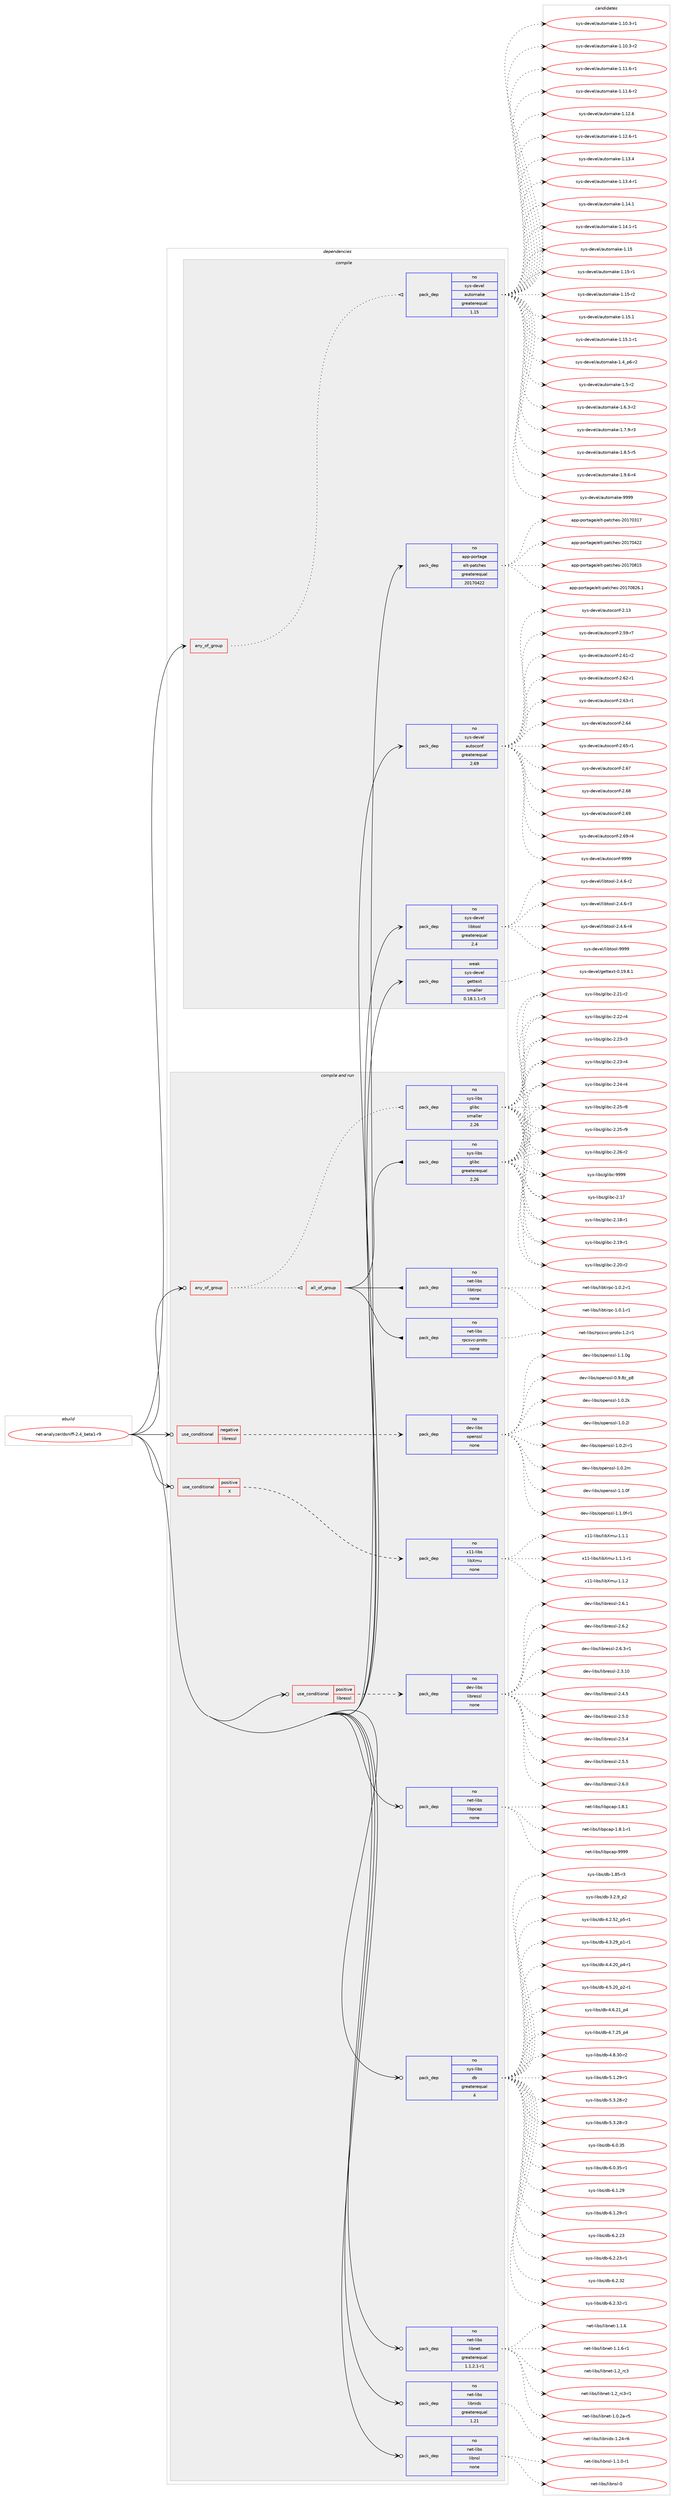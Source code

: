 digraph prolog {

# *************
# Graph options
# *************

newrank=true;
concentrate=true;
compound=true;
graph [rankdir=LR,fontname=Helvetica,fontsize=10,ranksep=1.5];#, ranksep=2.5, nodesep=0.2];
edge  [arrowhead=vee];
node  [fontname=Helvetica,fontsize=10];

# **********
# The ebuild
# **********

subgraph cluster_leftcol {
color=gray;
rank=same;
label=<<i>ebuild</i>>;
id [label="net-analyzer/dsniff-2.4_beta1-r9", color=red, width=4, href="../net-analyzer/dsniff-2.4_beta1-r9.svg"];
}

# ****************
# The dependencies
# ****************

subgraph cluster_midcol {
color=gray;
label=<<i>dependencies</i>>;
subgraph cluster_compile {
fillcolor="#eeeeee";
style=filled;
label=<<i>compile</i>>;
subgraph any6290 {
dependency399052 [label=<<TABLE BORDER="0" CELLBORDER="1" CELLSPACING="0" CELLPADDING="4"><TR><TD CELLPADDING="10">any_of_group</TD></TR></TABLE>>, shape=none, color=red];subgraph pack294105 {
dependency399053 [label=<<TABLE BORDER="0" CELLBORDER="1" CELLSPACING="0" CELLPADDING="4" WIDTH="220"><TR><TD ROWSPAN="6" CELLPADDING="30">pack_dep</TD></TR><TR><TD WIDTH="110">no</TD></TR><TR><TD>sys-devel</TD></TR><TR><TD>automake</TD></TR><TR><TD>greaterequal</TD></TR><TR><TD>1.15</TD></TR></TABLE>>, shape=none, color=blue];
}
dependency399052:e -> dependency399053:w [weight=20,style="dotted",arrowhead="oinv"];
}
id:e -> dependency399052:w [weight=20,style="solid",arrowhead="vee"];
subgraph pack294106 {
dependency399054 [label=<<TABLE BORDER="0" CELLBORDER="1" CELLSPACING="0" CELLPADDING="4" WIDTH="220"><TR><TD ROWSPAN="6" CELLPADDING="30">pack_dep</TD></TR><TR><TD WIDTH="110">no</TD></TR><TR><TD>app-portage</TD></TR><TR><TD>elt-patches</TD></TR><TR><TD>greaterequal</TD></TR><TR><TD>20170422</TD></TR></TABLE>>, shape=none, color=blue];
}
id:e -> dependency399054:w [weight=20,style="solid",arrowhead="vee"];
subgraph pack294107 {
dependency399055 [label=<<TABLE BORDER="0" CELLBORDER="1" CELLSPACING="0" CELLPADDING="4" WIDTH="220"><TR><TD ROWSPAN="6" CELLPADDING="30">pack_dep</TD></TR><TR><TD WIDTH="110">no</TD></TR><TR><TD>sys-devel</TD></TR><TR><TD>autoconf</TD></TR><TR><TD>greaterequal</TD></TR><TR><TD>2.69</TD></TR></TABLE>>, shape=none, color=blue];
}
id:e -> dependency399055:w [weight=20,style="solid",arrowhead="vee"];
subgraph pack294108 {
dependency399056 [label=<<TABLE BORDER="0" CELLBORDER="1" CELLSPACING="0" CELLPADDING="4" WIDTH="220"><TR><TD ROWSPAN="6" CELLPADDING="30">pack_dep</TD></TR><TR><TD WIDTH="110">no</TD></TR><TR><TD>sys-devel</TD></TR><TR><TD>libtool</TD></TR><TR><TD>greaterequal</TD></TR><TR><TD>2.4</TD></TR></TABLE>>, shape=none, color=blue];
}
id:e -> dependency399056:w [weight=20,style="solid",arrowhead="vee"];
subgraph pack294109 {
dependency399057 [label=<<TABLE BORDER="0" CELLBORDER="1" CELLSPACING="0" CELLPADDING="4" WIDTH="220"><TR><TD ROWSPAN="6" CELLPADDING="30">pack_dep</TD></TR><TR><TD WIDTH="110">weak</TD></TR><TR><TD>sys-devel</TD></TR><TR><TD>gettext</TD></TR><TR><TD>smaller</TD></TR><TR><TD>0.18.1.1-r3</TD></TR></TABLE>>, shape=none, color=blue];
}
id:e -> dependency399057:w [weight=20,style="solid",arrowhead="vee"];
}
subgraph cluster_compileandrun {
fillcolor="#eeeeee";
style=filled;
label=<<i>compile and run</i>>;
subgraph any6291 {
dependency399058 [label=<<TABLE BORDER="0" CELLBORDER="1" CELLSPACING="0" CELLPADDING="4"><TR><TD CELLPADDING="10">any_of_group</TD></TR></TABLE>>, shape=none, color=red];subgraph pack294110 {
dependency399059 [label=<<TABLE BORDER="0" CELLBORDER="1" CELLSPACING="0" CELLPADDING="4" WIDTH="220"><TR><TD ROWSPAN="6" CELLPADDING="30">pack_dep</TD></TR><TR><TD WIDTH="110">no</TD></TR><TR><TD>sys-libs</TD></TR><TR><TD>glibc</TD></TR><TR><TD>smaller</TD></TR><TR><TD>2.26</TD></TR></TABLE>>, shape=none, color=blue];
}
dependency399058:e -> dependency399059:w [weight=20,style="dotted",arrowhead="oinv"];
subgraph all187 {
dependency399060 [label=<<TABLE BORDER="0" CELLBORDER="1" CELLSPACING="0" CELLPADDING="4"><TR><TD CELLPADDING="10">all_of_group</TD></TR></TABLE>>, shape=none, color=red];subgraph pack294111 {
dependency399061 [label=<<TABLE BORDER="0" CELLBORDER="1" CELLSPACING="0" CELLPADDING="4" WIDTH="220"><TR><TD ROWSPAN="6" CELLPADDING="30">pack_dep</TD></TR><TR><TD WIDTH="110">no</TD></TR><TR><TD>sys-libs</TD></TR><TR><TD>glibc</TD></TR><TR><TD>greaterequal</TD></TR><TR><TD>2.26</TD></TR></TABLE>>, shape=none, color=blue];
}
dependency399060:e -> dependency399061:w [weight=20,style="solid",arrowhead="inv"];
subgraph pack294112 {
dependency399062 [label=<<TABLE BORDER="0" CELLBORDER="1" CELLSPACING="0" CELLPADDING="4" WIDTH="220"><TR><TD ROWSPAN="6" CELLPADDING="30">pack_dep</TD></TR><TR><TD WIDTH="110">no</TD></TR><TR><TD>net-libs</TD></TR><TR><TD>rpcsvc-proto</TD></TR><TR><TD>none</TD></TR><TR><TD></TD></TR></TABLE>>, shape=none, color=blue];
}
dependency399060:e -> dependency399062:w [weight=20,style="solid",arrowhead="inv"];
subgraph pack294113 {
dependency399063 [label=<<TABLE BORDER="0" CELLBORDER="1" CELLSPACING="0" CELLPADDING="4" WIDTH="220"><TR><TD ROWSPAN="6" CELLPADDING="30">pack_dep</TD></TR><TR><TD WIDTH="110">no</TD></TR><TR><TD>net-libs</TD></TR><TR><TD>libtirpc</TD></TR><TR><TD>none</TD></TR><TR><TD></TD></TR></TABLE>>, shape=none, color=blue];
}
dependency399060:e -> dependency399063:w [weight=20,style="solid",arrowhead="inv"];
}
dependency399058:e -> dependency399060:w [weight=20,style="dotted",arrowhead="oinv"];
}
id:e -> dependency399058:w [weight=20,style="solid",arrowhead="odotvee"];
subgraph cond98473 {
dependency399064 [label=<<TABLE BORDER="0" CELLBORDER="1" CELLSPACING="0" CELLPADDING="4"><TR><TD ROWSPAN="3" CELLPADDING="10">use_conditional</TD></TR><TR><TD>negative</TD></TR><TR><TD>libressl</TD></TR></TABLE>>, shape=none, color=red];
subgraph pack294114 {
dependency399065 [label=<<TABLE BORDER="0" CELLBORDER="1" CELLSPACING="0" CELLPADDING="4" WIDTH="220"><TR><TD ROWSPAN="6" CELLPADDING="30">pack_dep</TD></TR><TR><TD WIDTH="110">no</TD></TR><TR><TD>dev-libs</TD></TR><TR><TD>openssl</TD></TR><TR><TD>none</TD></TR><TR><TD></TD></TR></TABLE>>, shape=none, color=blue];
}
dependency399064:e -> dependency399065:w [weight=20,style="dashed",arrowhead="vee"];
}
id:e -> dependency399064:w [weight=20,style="solid",arrowhead="odotvee"];
subgraph cond98474 {
dependency399066 [label=<<TABLE BORDER="0" CELLBORDER="1" CELLSPACING="0" CELLPADDING="4"><TR><TD ROWSPAN="3" CELLPADDING="10">use_conditional</TD></TR><TR><TD>positive</TD></TR><TR><TD>X</TD></TR></TABLE>>, shape=none, color=red];
subgraph pack294115 {
dependency399067 [label=<<TABLE BORDER="0" CELLBORDER="1" CELLSPACING="0" CELLPADDING="4" WIDTH="220"><TR><TD ROWSPAN="6" CELLPADDING="30">pack_dep</TD></TR><TR><TD WIDTH="110">no</TD></TR><TR><TD>x11-libs</TD></TR><TR><TD>libXmu</TD></TR><TR><TD>none</TD></TR><TR><TD></TD></TR></TABLE>>, shape=none, color=blue];
}
dependency399066:e -> dependency399067:w [weight=20,style="dashed",arrowhead="vee"];
}
id:e -> dependency399066:w [weight=20,style="solid",arrowhead="odotvee"];
subgraph cond98475 {
dependency399068 [label=<<TABLE BORDER="0" CELLBORDER="1" CELLSPACING="0" CELLPADDING="4"><TR><TD ROWSPAN="3" CELLPADDING="10">use_conditional</TD></TR><TR><TD>positive</TD></TR><TR><TD>libressl</TD></TR></TABLE>>, shape=none, color=red];
subgraph pack294116 {
dependency399069 [label=<<TABLE BORDER="0" CELLBORDER="1" CELLSPACING="0" CELLPADDING="4" WIDTH="220"><TR><TD ROWSPAN="6" CELLPADDING="30">pack_dep</TD></TR><TR><TD WIDTH="110">no</TD></TR><TR><TD>dev-libs</TD></TR><TR><TD>libressl</TD></TR><TR><TD>none</TD></TR><TR><TD></TD></TR></TABLE>>, shape=none, color=blue];
}
dependency399068:e -> dependency399069:w [weight=20,style="dashed",arrowhead="vee"];
}
id:e -> dependency399068:w [weight=20,style="solid",arrowhead="odotvee"];
subgraph pack294117 {
dependency399070 [label=<<TABLE BORDER="0" CELLBORDER="1" CELLSPACING="0" CELLPADDING="4" WIDTH="220"><TR><TD ROWSPAN="6" CELLPADDING="30">pack_dep</TD></TR><TR><TD WIDTH="110">no</TD></TR><TR><TD>net-libs</TD></TR><TR><TD>libnet</TD></TR><TR><TD>greaterequal</TD></TR><TR><TD>1.1.2.1-r1</TD></TR></TABLE>>, shape=none, color=blue];
}
id:e -> dependency399070:w [weight=20,style="solid",arrowhead="odotvee"];
subgraph pack294118 {
dependency399071 [label=<<TABLE BORDER="0" CELLBORDER="1" CELLSPACING="0" CELLPADDING="4" WIDTH="220"><TR><TD ROWSPAN="6" CELLPADDING="30">pack_dep</TD></TR><TR><TD WIDTH="110">no</TD></TR><TR><TD>net-libs</TD></TR><TR><TD>libnids</TD></TR><TR><TD>greaterequal</TD></TR><TR><TD>1.21</TD></TR></TABLE>>, shape=none, color=blue];
}
id:e -> dependency399071:w [weight=20,style="solid",arrowhead="odotvee"];
subgraph pack294119 {
dependency399072 [label=<<TABLE BORDER="0" CELLBORDER="1" CELLSPACING="0" CELLPADDING="4" WIDTH="220"><TR><TD ROWSPAN="6" CELLPADDING="30">pack_dep</TD></TR><TR><TD WIDTH="110">no</TD></TR><TR><TD>net-libs</TD></TR><TR><TD>libnsl</TD></TR><TR><TD>none</TD></TR><TR><TD></TD></TR></TABLE>>, shape=none, color=blue];
}
id:e -> dependency399072:w [weight=20,style="solid",arrowhead="odotvee"];
subgraph pack294120 {
dependency399073 [label=<<TABLE BORDER="0" CELLBORDER="1" CELLSPACING="0" CELLPADDING="4" WIDTH="220"><TR><TD ROWSPAN="6" CELLPADDING="30">pack_dep</TD></TR><TR><TD WIDTH="110">no</TD></TR><TR><TD>net-libs</TD></TR><TR><TD>libpcap</TD></TR><TR><TD>none</TD></TR><TR><TD></TD></TR></TABLE>>, shape=none, color=blue];
}
id:e -> dependency399073:w [weight=20,style="solid",arrowhead="odotvee"];
subgraph pack294121 {
dependency399074 [label=<<TABLE BORDER="0" CELLBORDER="1" CELLSPACING="0" CELLPADDING="4" WIDTH="220"><TR><TD ROWSPAN="6" CELLPADDING="30">pack_dep</TD></TR><TR><TD WIDTH="110">no</TD></TR><TR><TD>sys-libs</TD></TR><TR><TD>db</TD></TR><TR><TD>greaterequal</TD></TR><TR><TD>4</TD></TR></TABLE>>, shape=none, color=blue];
}
id:e -> dependency399074:w [weight=20,style="solid",arrowhead="odotvee"];
}
subgraph cluster_run {
fillcolor="#eeeeee";
style=filled;
label=<<i>run</i>>;
}
}

# **************
# The candidates
# **************

subgraph cluster_choices {
rank=same;
color=gray;
label=<<i>candidates</i>>;

subgraph choice294105 {
color=black;
nodesep=1;
choice11512111545100101118101108479711711611110997107101454946494846514511449 [label="sys-devel/automake-1.10.3-r1", color=red, width=4,href="../sys-devel/automake-1.10.3-r1.svg"];
choice11512111545100101118101108479711711611110997107101454946494846514511450 [label="sys-devel/automake-1.10.3-r2", color=red, width=4,href="../sys-devel/automake-1.10.3-r2.svg"];
choice11512111545100101118101108479711711611110997107101454946494946544511449 [label="sys-devel/automake-1.11.6-r1", color=red, width=4,href="../sys-devel/automake-1.11.6-r1.svg"];
choice11512111545100101118101108479711711611110997107101454946494946544511450 [label="sys-devel/automake-1.11.6-r2", color=red, width=4,href="../sys-devel/automake-1.11.6-r2.svg"];
choice1151211154510010111810110847971171161111099710710145494649504654 [label="sys-devel/automake-1.12.6", color=red, width=4,href="../sys-devel/automake-1.12.6.svg"];
choice11512111545100101118101108479711711611110997107101454946495046544511449 [label="sys-devel/automake-1.12.6-r1", color=red, width=4,href="../sys-devel/automake-1.12.6-r1.svg"];
choice1151211154510010111810110847971171161111099710710145494649514652 [label="sys-devel/automake-1.13.4", color=red, width=4,href="../sys-devel/automake-1.13.4.svg"];
choice11512111545100101118101108479711711611110997107101454946495146524511449 [label="sys-devel/automake-1.13.4-r1", color=red, width=4,href="../sys-devel/automake-1.13.4-r1.svg"];
choice1151211154510010111810110847971171161111099710710145494649524649 [label="sys-devel/automake-1.14.1", color=red, width=4,href="../sys-devel/automake-1.14.1.svg"];
choice11512111545100101118101108479711711611110997107101454946495246494511449 [label="sys-devel/automake-1.14.1-r1", color=red, width=4,href="../sys-devel/automake-1.14.1-r1.svg"];
choice115121115451001011181011084797117116111109971071014549464953 [label="sys-devel/automake-1.15", color=red, width=4,href="../sys-devel/automake-1.15.svg"];
choice1151211154510010111810110847971171161111099710710145494649534511449 [label="sys-devel/automake-1.15-r1", color=red, width=4,href="../sys-devel/automake-1.15-r1.svg"];
choice1151211154510010111810110847971171161111099710710145494649534511450 [label="sys-devel/automake-1.15-r2", color=red, width=4,href="../sys-devel/automake-1.15-r2.svg"];
choice1151211154510010111810110847971171161111099710710145494649534649 [label="sys-devel/automake-1.15.1", color=red, width=4,href="../sys-devel/automake-1.15.1.svg"];
choice11512111545100101118101108479711711611110997107101454946495346494511449 [label="sys-devel/automake-1.15.1-r1", color=red, width=4,href="../sys-devel/automake-1.15.1-r1.svg"];
choice115121115451001011181011084797117116111109971071014549465295112544511450 [label="sys-devel/automake-1.4_p6-r2", color=red, width=4,href="../sys-devel/automake-1.4_p6-r2.svg"];
choice11512111545100101118101108479711711611110997107101454946534511450 [label="sys-devel/automake-1.5-r2", color=red, width=4,href="../sys-devel/automake-1.5-r2.svg"];
choice115121115451001011181011084797117116111109971071014549465446514511450 [label="sys-devel/automake-1.6.3-r2", color=red, width=4,href="../sys-devel/automake-1.6.3-r2.svg"];
choice115121115451001011181011084797117116111109971071014549465546574511451 [label="sys-devel/automake-1.7.9-r3", color=red, width=4,href="../sys-devel/automake-1.7.9-r3.svg"];
choice115121115451001011181011084797117116111109971071014549465646534511453 [label="sys-devel/automake-1.8.5-r5", color=red, width=4,href="../sys-devel/automake-1.8.5-r5.svg"];
choice115121115451001011181011084797117116111109971071014549465746544511452 [label="sys-devel/automake-1.9.6-r4", color=red, width=4,href="../sys-devel/automake-1.9.6-r4.svg"];
choice115121115451001011181011084797117116111109971071014557575757 [label="sys-devel/automake-9999", color=red, width=4,href="../sys-devel/automake-9999.svg"];
dependency399053:e -> choice11512111545100101118101108479711711611110997107101454946494846514511449:w [style=dotted,weight="100"];
dependency399053:e -> choice11512111545100101118101108479711711611110997107101454946494846514511450:w [style=dotted,weight="100"];
dependency399053:e -> choice11512111545100101118101108479711711611110997107101454946494946544511449:w [style=dotted,weight="100"];
dependency399053:e -> choice11512111545100101118101108479711711611110997107101454946494946544511450:w [style=dotted,weight="100"];
dependency399053:e -> choice1151211154510010111810110847971171161111099710710145494649504654:w [style=dotted,weight="100"];
dependency399053:e -> choice11512111545100101118101108479711711611110997107101454946495046544511449:w [style=dotted,weight="100"];
dependency399053:e -> choice1151211154510010111810110847971171161111099710710145494649514652:w [style=dotted,weight="100"];
dependency399053:e -> choice11512111545100101118101108479711711611110997107101454946495146524511449:w [style=dotted,weight="100"];
dependency399053:e -> choice1151211154510010111810110847971171161111099710710145494649524649:w [style=dotted,weight="100"];
dependency399053:e -> choice11512111545100101118101108479711711611110997107101454946495246494511449:w [style=dotted,weight="100"];
dependency399053:e -> choice115121115451001011181011084797117116111109971071014549464953:w [style=dotted,weight="100"];
dependency399053:e -> choice1151211154510010111810110847971171161111099710710145494649534511449:w [style=dotted,weight="100"];
dependency399053:e -> choice1151211154510010111810110847971171161111099710710145494649534511450:w [style=dotted,weight="100"];
dependency399053:e -> choice1151211154510010111810110847971171161111099710710145494649534649:w [style=dotted,weight="100"];
dependency399053:e -> choice11512111545100101118101108479711711611110997107101454946495346494511449:w [style=dotted,weight="100"];
dependency399053:e -> choice115121115451001011181011084797117116111109971071014549465295112544511450:w [style=dotted,weight="100"];
dependency399053:e -> choice11512111545100101118101108479711711611110997107101454946534511450:w [style=dotted,weight="100"];
dependency399053:e -> choice115121115451001011181011084797117116111109971071014549465446514511450:w [style=dotted,weight="100"];
dependency399053:e -> choice115121115451001011181011084797117116111109971071014549465546574511451:w [style=dotted,weight="100"];
dependency399053:e -> choice115121115451001011181011084797117116111109971071014549465646534511453:w [style=dotted,weight="100"];
dependency399053:e -> choice115121115451001011181011084797117116111109971071014549465746544511452:w [style=dotted,weight="100"];
dependency399053:e -> choice115121115451001011181011084797117116111109971071014557575757:w [style=dotted,weight="100"];
}
subgraph choice294106 {
color=black;
nodesep=1;
choice97112112451121111141169710310147101108116451129711699104101115455048495548514955 [label="app-portage/elt-patches-20170317", color=red, width=4,href="../app-portage/elt-patches-20170317.svg"];
choice97112112451121111141169710310147101108116451129711699104101115455048495548525050 [label="app-portage/elt-patches-20170422", color=red, width=4,href="../app-portage/elt-patches-20170422.svg"];
choice97112112451121111141169710310147101108116451129711699104101115455048495548564953 [label="app-portage/elt-patches-20170815", color=red, width=4,href="../app-portage/elt-patches-20170815.svg"];
choice971121124511211111411697103101471011081164511297116991041011154550484955485650544649 [label="app-portage/elt-patches-20170826.1", color=red, width=4,href="../app-portage/elt-patches-20170826.1.svg"];
dependency399054:e -> choice97112112451121111141169710310147101108116451129711699104101115455048495548514955:w [style=dotted,weight="100"];
dependency399054:e -> choice97112112451121111141169710310147101108116451129711699104101115455048495548525050:w [style=dotted,weight="100"];
dependency399054:e -> choice97112112451121111141169710310147101108116451129711699104101115455048495548564953:w [style=dotted,weight="100"];
dependency399054:e -> choice971121124511211111411697103101471011081164511297116991041011154550484955485650544649:w [style=dotted,weight="100"];
}
subgraph choice294107 {
color=black;
nodesep=1;
choice115121115451001011181011084797117116111991111101024550464951 [label="sys-devel/autoconf-2.13", color=red, width=4,href="../sys-devel/autoconf-2.13.svg"];
choice1151211154510010111810110847971171161119911111010245504653574511455 [label="sys-devel/autoconf-2.59-r7", color=red, width=4,href="../sys-devel/autoconf-2.59-r7.svg"];
choice1151211154510010111810110847971171161119911111010245504654494511450 [label="sys-devel/autoconf-2.61-r2", color=red, width=4,href="../sys-devel/autoconf-2.61-r2.svg"];
choice1151211154510010111810110847971171161119911111010245504654504511449 [label="sys-devel/autoconf-2.62-r1", color=red, width=4,href="../sys-devel/autoconf-2.62-r1.svg"];
choice1151211154510010111810110847971171161119911111010245504654514511449 [label="sys-devel/autoconf-2.63-r1", color=red, width=4,href="../sys-devel/autoconf-2.63-r1.svg"];
choice115121115451001011181011084797117116111991111101024550465452 [label="sys-devel/autoconf-2.64", color=red, width=4,href="../sys-devel/autoconf-2.64.svg"];
choice1151211154510010111810110847971171161119911111010245504654534511449 [label="sys-devel/autoconf-2.65-r1", color=red, width=4,href="../sys-devel/autoconf-2.65-r1.svg"];
choice115121115451001011181011084797117116111991111101024550465455 [label="sys-devel/autoconf-2.67", color=red, width=4,href="../sys-devel/autoconf-2.67.svg"];
choice115121115451001011181011084797117116111991111101024550465456 [label="sys-devel/autoconf-2.68", color=red, width=4,href="../sys-devel/autoconf-2.68.svg"];
choice115121115451001011181011084797117116111991111101024550465457 [label="sys-devel/autoconf-2.69", color=red, width=4,href="../sys-devel/autoconf-2.69.svg"];
choice1151211154510010111810110847971171161119911111010245504654574511452 [label="sys-devel/autoconf-2.69-r4", color=red, width=4,href="../sys-devel/autoconf-2.69-r4.svg"];
choice115121115451001011181011084797117116111991111101024557575757 [label="sys-devel/autoconf-9999", color=red, width=4,href="../sys-devel/autoconf-9999.svg"];
dependency399055:e -> choice115121115451001011181011084797117116111991111101024550464951:w [style=dotted,weight="100"];
dependency399055:e -> choice1151211154510010111810110847971171161119911111010245504653574511455:w [style=dotted,weight="100"];
dependency399055:e -> choice1151211154510010111810110847971171161119911111010245504654494511450:w [style=dotted,weight="100"];
dependency399055:e -> choice1151211154510010111810110847971171161119911111010245504654504511449:w [style=dotted,weight="100"];
dependency399055:e -> choice1151211154510010111810110847971171161119911111010245504654514511449:w [style=dotted,weight="100"];
dependency399055:e -> choice115121115451001011181011084797117116111991111101024550465452:w [style=dotted,weight="100"];
dependency399055:e -> choice1151211154510010111810110847971171161119911111010245504654534511449:w [style=dotted,weight="100"];
dependency399055:e -> choice115121115451001011181011084797117116111991111101024550465455:w [style=dotted,weight="100"];
dependency399055:e -> choice115121115451001011181011084797117116111991111101024550465456:w [style=dotted,weight="100"];
dependency399055:e -> choice115121115451001011181011084797117116111991111101024550465457:w [style=dotted,weight="100"];
dependency399055:e -> choice1151211154510010111810110847971171161119911111010245504654574511452:w [style=dotted,weight="100"];
dependency399055:e -> choice115121115451001011181011084797117116111991111101024557575757:w [style=dotted,weight="100"];
}
subgraph choice294108 {
color=black;
nodesep=1;
choice1151211154510010111810110847108105981161111111084550465246544511450 [label="sys-devel/libtool-2.4.6-r2", color=red, width=4,href="../sys-devel/libtool-2.4.6-r2.svg"];
choice1151211154510010111810110847108105981161111111084550465246544511451 [label="sys-devel/libtool-2.4.6-r3", color=red, width=4,href="../sys-devel/libtool-2.4.6-r3.svg"];
choice1151211154510010111810110847108105981161111111084550465246544511452 [label="sys-devel/libtool-2.4.6-r4", color=red, width=4,href="../sys-devel/libtool-2.4.6-r4.svg"];
choice1151211154510010111810110847108105981161111111084557575757 [label="sys-devel/libtool-9999", color=red, width=4,href="../sys-devel/libtool-9999.svg"];
dependency399056:e -> choice1151211154510010111810110847108105981161111111084550465246544511450:w [style=dotted,weight="100"];
dependency399056:e -> choice1151211154510010111810110847108105981161111111084550465246544511451:w [style=dotted,weight="100"];
dependency399056:e -> choice1151211154510010111810110847108105981161111111084550465246544511452:w [style=dotted,weight="100"];
dependency399056:e -> choice1151211154510010111810110847108105981161111111084557575757:w [style=dotted,weight="100"];
}
subgraph choice294109 {
color=black;
nodesep=1;
choice1151211154510010111810110847103101116116101120116454846495746564649 [label="sys-devel/gettext-0.19.8.1", color=red, width=4,href="../sys-devel/gettext-0.19.8.1.svg"];
dependency399057:e -> choice1151211154510010111810110847103101116116101120116454846495746564649:w [style=dotted,weight="100"];
}
subgraph choice294110 {
color=black;
nodesep=1;
choice11512111545108105981154710310810598994550464955 [label="sys-libs/glibc-2.17", color=red, width=4,href="../sys-libs/glibc-2.17.svg"];
choice115121115451081059811547103108105989945504649564511449 [label="sys-libs/glibc-2.18-r1", color=red, width=4,href="../sys-libs/glibc-2.18-r1.svg"];
choice115121115451081059811547103108105989945504649574511449 [label="sys-libs/glibc-2.19-r1", color=red, width=4,href="../sys-libs/glibc-2.19-r1.svg"];
choice115121115451081059811547103108105989945504650484511450 [label="sys-libs/glibc-2.20-r2", color=red, width=4,href="../sys-libs/glibc-2.20-r2.svg"];
choice115121115451081059811547103108105989945504650494511450 [label="sys-libs/glibc-2.21-r2", color=red, width=4,href="../sys-libs/glibc-2.21-r2.svg"];
choice115121115451081059811547103108105989945504650504511452 [label="sys-libs/glibc-2.22-r4", color=red, width=4,href="../sys-libs/glibc-2.22-r4.svg"];
choice115121115451081059811547103108105989945504650514511451 [label="sys-libs/glibc-2.23-r3", color=red, width=4,href="../sys-libs/glibc-2.23-r3.svg"];
choice115121115451081059811547103108105989945504650514511452 [label="sys-libs/glibc-2.23-r4", color=red, width=4,href="../sys-libs/glibc-2.23-r4.svg"];
choice115121115451081059811547103108105989945504650524511452 [label="sys-libs/glibc-2.24-r4", color=red, width=4,href="../sys-libs/glibc-2.24-r4.svg"];
choice115121115451081059811547103108105989945504650534511456 [label="sys-libs/glibc-2.25-r8", color=red, width=4,href="../sys-libs/glibc-2.25-r8.svg"];
choice115121115451081059811547103108105989945504650534511457 [label="sys-libs/glibc-2.25-r9", color=red, width=4,href="../sys-libs/glibc-2.25-r9.svg"];
choice115121115451081059811547103108105989945504650544511450 [label="sys-libs/glibc-2.26-r2", color=red, width=4,href="../sys-libs/glibc-2.26-r2.svg"];
choice11512111545108105981154710310810598994557575757 [label="sys-libs/glibc-9999", color=red, width=4,href="../sys-libs/glibc-9999.svg"];
dependency399059:e -> choice11512111545108105981154710310810598994550464955:w [style=dotted,weight="100"];
dependency399059:e -> choice115121115451081059811547103108105989945504649564511449:w [style=dotted,weight="100"];
dependency399059:e -> choice115121115451081059811547103108105989945504649574511449:w [style=dotted,weight="100"];
dependency399059:e -> choice115121115451081059811547103108105989945504650484511450:w [style=dotted,weight="100"];
dependency399059:e -> choice115121115451081059811547103108105989945504650494511450:w [style=dotted,weight="100"];
dependency399059:e -> choice115121115451081059811547103108105989945504650504511452:w [style=dotted,weight="100"];
dependency399059:e -> choice115121115451081059811547103108105989945504650514511451:w [style=dotted,weight="100"];
dependency399059:e -> choice115121115451081059811547103108105989945504650514511452:w [style=dotted,weight="100"];
dependency399059:e -> choice115121115451081059811547103108105989945504650524511452:w [style=dotted,weight="100"];
dependency399059:e -> choice115121115451081059811547103108105989945504650534511456:w [style=dotted,weight="100"];
dependency399059:e -> choice115121115451081059811547103108105989945504650534511457:w [style=dotted,weight="100"];
dependency399059:e -> choice115121115451081059811547103108105989945504650544511450:w [style=dotted,weight="100"];
dependency399059:e -> choice11512111545108105981154710310810598994557575757:w [style=dotted,weight="100"];
}
subgraph choice294111 {
color=black;
nodesep=1;
choice11512111545108105981154710310810598994550464955 [label="sys-libs/glibc-2.17", color=red, width=4,href="../sys-libs/glibc-2.17.svg"];
choice115121115451081059811547103108105989945504649564511449 [label="sys-libs/glibc-2.18-r1", color=red, width=4,href="../sys-libs/glibc-2.18-r1.svg"];
choice115121115451081059811547103108105989945504649574511449 [label="sys-libs/glibc-2.19-r1", color=red, width=4,href="../sys-libs/glibc-2.19-r1.svg"];
choice115121115451081059811547103108105989945504650484511450 [label="sys-libs/glibc-2.20-r2", color=red, width=4,href="../sys-libs/glibc-2.20-r2.svg"];
choice115121115451081059811547103108105989945504650494511450 [label="sys-libs/glibc-2.21-r2", color=red, width=4,href="../sys-libs/glibc-2.21-r2.svg"];
choice115121115451081059811547103108105989945504650504511452 [label="sys-libs/glibc-2.22-r4", color=red, width=4,href="../sys-libs/glibc-2.22-r4.svg"];
choice115121115451081059811547103108105989945504650514511451 [label="sys-libs/glibc-2.23-r3", color=red, width=4,href="../sys-libs/glibc-2.23-r3.svg"];
choice115121115451081059811547103108105989945504650514511452 [label="sys-libs/glibc-2.23-r4", color=red, width=4,href="../sys-libs/glibc-2.23-r4.svg"];
choice115121115451081059811547103108105989945504650524511452 [label="sys-libs/glibc-2.24-r4", color=red, width=4,href="../sys-libs/glibc-2.24-r4.svg"];
choice115121115451081059811547103108105989945504650534511456 [label="sys-libs/glibc-2.25-r8", color=red, width=4,href="../sys-libs/glibc-2.25-r8.svg"];
choice115121115451081059811547103108105989945504650534511457 [label="sys-libs/glibc-2.25-r9", color=red, width=4,href="../sys-libs/glibc-2.25-r9.svg"];
choice115121115451081059811547103108105989945504650544511450 [label="sys-libs/glibc-2.26-r2", color=red, width=4,href="../sys-libs/glibc-2.26-r2.svg"];
choice11512111545108105981154710310810598994557575757 [label="sys-libs/glibc-9999", color=red, width=4,href="../sys-libs/glibc-9999.svg"];
dependency399061:e -> choice11512111545108105981154710310810598994550464955:w [style=dotted,weight="100"];
dependency399061:e -> choice115121115451081059811547103108105989945504649564511449:w [style=dotted,weight="100"];
dependency399061:e -> choice115121115451081059811547103108105989945504649574511449:w [style=dotted,weight="100"];
dependency399061:e -> choice115121115451081059811547103108105989945504650484511450:w [style=dotted,weight="100"];
dependency399061:e -> choice115121115451081059811547103108105989945504650494511450:w [style=dotted,weight="100"];
dependency399061:e -> choice115121115451081059811547103108105989945504650504511452:w [style=dotted,weight="100"];
dependency399061:e -> choice115121115451081059811547103108105989945504650514511451:w [style=dotted,weight="100"];
dependency399061:e -> choice115121115451081059811547103108105989945504650514511452:w [style=dotted,weight="100"];
dependency399061:e -> choice115121115451081059811547103108105989945504650524511452:w [style=dotted,weight="100"];
dependency399061:e -> choice115121115451081059811547103108105989945504650534511456:w [style=dotted,weight="100"];
dependency399061:e -> choice115121115451081059811547103108105989945504650534511457:w [style=dotted,weight="100"];
dependency399061:e -> choice115121115451081059811547103108105989945504650544511450:w [style=dotted,weight="100"];
dependency399061:e -> choice11512111545108105981154710310810598994557575757:w [style=dotted,weight="100"];
}
subgraph choice294112 {
color=black;
nodesep=1;
choice110101116451081059811547114112991151189945112114111116111454946504511449 [label="net-libs/rpcsvc-proto-1.2-r1", color=red, width=4,href="../net-libs/rpcsvc-proto-1.2-r1.svg"];
dependency399062:e -> choice110101116451081059811547114112991151189945112114111116111454946504511449:w [style=dotted,weight="100"];
}
subgraph choice294113 {
color=black;
nodesep=1;
choice11010111645108105981154710810598116105114112994549464846494511449 [label="net-libs/libtirpc-1.0.1-r1", color=red, width=4,href="../net-libs/libtirpc-1.0.1-r1.svg"];
choice11010111645108105981154710810598116105114112994549464846504511449 [label="net-libs/libtirpc-1.0.2-r1", color=red, width=4,href="../net-libs/libtirpc-1.0.2-r1.svg"];
dependency399063:e -> choice11010111645108105981154710810598116105114112994549464846494511449:w [style=dotted,weight="100"];
dependency399063:e -> choice11010111645108105981154710810598116105114112994549464846504511449:w [style=dotted,weight="100"];
}
subgraph choice294114 {
color=black;
nodesep=1;
choice1001011184510810598115471111121011101151151084548465746561229511256 [label="dev-libs/openssl-0.9.8z_p8", color=red, width=4,href="../dev-libs/openssl-0.9.8z_p8.svg"];
choice100101118451081059811547111112101110115115108454946484650107 [label="dev-libs/openssl-1.0.2k", color=red, width=4,href="../dev-libs/openssl-1.0.2k.svg"];
choice100101118451081059811547111112101110115115108454946484650108 [label="dev-libs/openssl-1.0.2l", color=red, width=4,href="../dev-libs/openssl-1.0.2l.svg"];
choice1001011184510810598115471111121011101151151084549464846501084511449 [label="dev-libs/openssl-1.0.2l-r1", color=red, width=4,href="../dev-libs/openssl-1.0.2l-r1.svg"];
choice100101118451081059811547111112101110115115108454946484650109 [label="dev-libs/openssl-1.0.2m", color=red, width=4,href="../dev-libs/openssl-1.0.2m.svg"];
choice100101118451081059811547111112101110115115108454946494648102 [label="dev-libs/openssl-1.1.0f", color=red, width=4,href="../dev-libs/openssl-1.1.0f.svg"];
choice1001011184510810598115471111121011101151151084549464946481024511449 [label="dev-libs/openssl-1.1.0f-r1", color=red, width=4,href="../dev-libs/openssl-1.1.0f-r1.svg"];
choice100101118451081059811547111112101110115115108454946494648103 [label="dev-libs/openssl-1.1.0g", color=red, width=4,href="../dev-libs/openssl-1.1.0g.svg"];
dependency399065:e -> choice1001011184510810598115471111121011101151151084548465746561229511256:w [style=dotted,weight="100"];
dependency399065:e -> choice100101118451081059811547111112101110115115108454946484650107:w [style=dotted,weight="100"];
dependency399065:e -> choice100101118451081059811547111112101110115115108454946484650108:w [style=dotted,weight="100"];
dependency399065:e -> choice1001011184510810598115471111121011101151151084549464846501084511449:w [style=dotted,weight="100"];
dependency399065:e -> choice100101118451081059811547111112101110115115108454946484650109:w [style=dotted,weight="100"];
dependency399065:e -> choice100101118451081059811547111112101110115115108454946494648102:w [style=dotted,weight="100"];
dependency399065:e -> choice1001011184510810598115471111121011101151151084549464946481024511449:w [style=dotted,weight="100"];
dependency399065:e -> choice100101118451081059811547111112101110115115108454946494648103:w [style=dotted,weight="100"];
}
subgraph choice294115 {
color=black;
nodesep=1;
choice12049494510810598115471081059888109117454946494649 [label="x11-libs/libXmu-1.1.1", color=red, width=4,href="../x11-libs/libXmu-1.1.1.svg"];
choice120494945108105981154710810598881091174549464946494511449 [label="x11-libs/libXmu-1.1.1-r1", color=red, width=4,href="../x11-libs/libXmu-1.1.1-r1.svg"];
choice12049494510810598115471081059888109117454946494650 [label="x11-libs/libXmu-1.1.2", color=red, width=4,href="../x11-libs/libXmu-1.1.2.svg"];
dependency399067:e -> choice12049494510810598115471081059888109117454946494649:w [style=dotted,weight="100"];
dependency399067:e -> choice120494945108105981154710810598881091174549464946494511449:w [style=dotted,weight="100"];
dependency399067:e -> choice12049494510810598115471081059888109117454946494650:w [style=dotted,weight="100"];
}
subgraph choice294116 {
color=black;
nodesep=1;
choice1001011184510810598115471081059811410111511510845504651464948 [label="dev-libs/libressl-2.3.10", color=red, width=4,href="../dev-libs/libressl-2.3.10.svg"];
choice10010111845108105981154710810598114101115115108455046524653 [label="dev-libs/libressl-2.4.5", color=red, width=4,href="../dev-libs/libressl-2.4.5.svg"];
choice10010111845108105981154710810598114101115115108455046534648 [label="dev-libs/libressl-2.5.0", color=red, width=4,href="../dev-libs/libressl-2.5.0.svg"];
choice10010111845108105981154710810598114101115115108455046534652 [label="dev-libs/libressl-2.5.4", color=red, width=4,href="../dev-libs/libressl-2.5.4.svg"];
choice10010111845108105981154710810598114101115115108455046534653 [label="dev-libs/libressl-2.5.5", color=red, width=4,href="../dev-libs/libressl-2.5.5.svg"];
choice10010111845108105981154710810598114101115115108455046544648 [label="dev-libs/libressl-2.6.0", color=red, width=4,href="../dev-libs/libressl-2.6.0.svg"];
choice10010111845108105981154710810598114101115115108455046544649 [label="dev-libs/libressl-2.6.1", color=red, width=4,href="../dev-libs/libressl-2.6.1.svg"];
choice10010111845108105981154710810598114101115115108455046544650 [label="dev-libs/libressl-2.6.2", color=red, width=4,href="../dev-libs/libressl-2.6.2.svg"];
choice100101118451081059811547108105981141011151151084550465446514511449 [label="dev-libs/libressl-2.6.3-r1", color=red, width=4,href="../dev-libs/libressl-2.6.3-r1.svg"];
dependency399069:e -> choice1001011184510810598115471081059811410111511510845504651464948:w [style=dotted,weight="100"];
dependency399069:e -> choice10010111845108105981154710810598114101115115108455046524653:w [style=dotted,weight="100"];
dependency399069:e -> choice10010111845108105981154710810598114101115115108455046534648:w [style=dotted,weight="100"];
dependency399069:e -> choice10010111845108105981154710810598114101115115108455046534652:w [style=dotted,weight="100"];
dependency399069:e -> choice10010111845108105981154710810598114101115115108455046534653:w [style=dotted,weight="100"];
dependency399069:e -> choice10010111845108105981154710810598114101115115108455046544648:w [style=dotted,weight="100"];
dependency399069:e -> choice10010111845108105981154710810598114101115115108455046544649:w [style=dotted,weight="100"];
dependency399069:e -> choice10010111845108105981154710810598114101115115108455046544650:w [style=dotted,weight="100"];
dependency399069:e -> choice100101118451081059811547108105981141011151151084550465446514511449:w [style=dotted,weight="100"];
}
subgraph choice294117 {
color=black;
nodesep=1;
choice11010111645108105981154710810598110101116454946484650974511453 [label="net-libs/libnet-1.0.2a-r5", color=red, width=4,href="../net-libs/libnet-1.0.2a-r5.svg"];
choice11010111645108105981154710810598110101116454946494654 [label="net-libs/libnet-1.1.6", color=red, width=4,href="../net-libs/libnet-1.1.6.svg"];
choice110101116451081059811547108105981101011164549464946544511449 [label="net-libs/libnet-1.1.6-r1", color=red, width=4,href="../net-libs/libnet-1.1.6-r1.svg"];
choice1101011164510810598115471081059811010111645494650951149951 [label="net-libs/libnet-1.2_rc3", color=red, width=4,href="../net-libs/libnet-1.2_rc3.svg"];
choice11010111645108105981154710810598110101116454946509511499514511449 [label="net-libs/libnet-1.2_rc3-r1", color=red, width=4,href="../net-libs/libnet-1.2_rc3-r1.svg"];
dependency399070:e -> choice11010111645108105981154710810598110101116454946484650974511453:w [style=dotted,weight="100"];
dependency399070:e -> choice11010111645108105981154710810598110101116454946494654:w [style=dotted,weight="100"];
dependency399070:e -> choice110101116451081059811547108105981101011164549464946544511449:w [style=dotted,weight="100"];
dependency399070:e -> choice1101011164510810598115471081059811010111645494650951149951:w [style=dotted,weight="100"];
dependency399070:e -> choice11010111645108105981154710810598110101116454946509511499514511449:w [style=dotted,weight="100"];
}
subgraph choice294118 {
color=black;
nodesep=1;
choice1101011164510810598115471081059811010510011545494650524511454 [label="net-libs/libnids-1.24-r6", color=red, width=4,href="../net-libs/libnids-1.24-r6.svg"];
dependency399071:e -> choice1101011164510810598115471081059811010510011545494650524511454:w [style=dotted,weight="100"];
}
subgraph choice294119 {
color=black;
nodesep=1;
choice110101116451081059811547108105981101151084548 [label="net-libs/libnsl-0", color=red, width=4,href="../net-libs/libnsl-0.svg"];
choice110101116451081059811547108105981101151084549464946484511449 [label="net-libs/libnsl-1.1.0-r1", color=red, width=4,href="../net-libs/libnsl-1.1.0-r1.svg"];
dependency399072:e -> choice110101116451081059811547108105981101151084548:w [style=dotted,weight="100"];
dependency399072:e -> choice110101116451081059811547108105981101151084549464946484511449:w [style=dotted,weight="100"];
}
subgraph choice294120 {
color=black;
nodesep=1;
choice110101116451081059811547108105981129997112454946564649 [label="net-libs/libpcap-1.8.1", color=red, width=4,href="../net-libs/libpcap-1.8.1.svg"];
choice1101011164510810598115471081059811299971124549465646494511449 [label="net-libs/libpcap-1.8.1-r1", color=red, width=4,href="../net-libs/libpcap-1.8.1-r1.svg"];
choice1101011164510810598115471081059811299971124557575757 [label="net-libs/libpcap-9999", color=red, width=4,href="../net-libs/libpcap-9999.svg"];
dependency399073:e -> choice110101116451081059811547108105981129997112454946564649:w [style=dotted,weight="100"];
dependency399073:e -> choice1101011164510810598115471081059811299971124549465646494511449:w [style=dotted,weight="100"];
dependency399073:e -> choice1101011164510810598115471081059811299971124557575757:w [style=dotted,weight="100"];
}
subgraph choice294121 {
color=black;
nodesep=1;
choice1151211154510810598115471009845494656534511451 [label="sys-libs/db-1.85-r3", color=red, width=4,href="../sys-libs/db-1.85-r3.svg"];
choice115121115451081059811547100984551465046579511250 [label="sys-libs/db-3.2.9_p2", color=red, width=4,href="../sys-libs/db-3.2.9_p2.svg"];
choice115121115451081059811547100984552465046535095112534511449 [label="sys-libs/db-4.2.52_p5-r1", color=red, width=4,href="../sys-libs/db-4.2.52_p5-r1.svg"];
choice115121115451081059811547100984552465146505795112494511449 [label="sys-libs/db-4.3.29_p1-r1", color=red, width=4,href="../sys-libs/db-4.3.29_p1-r1.svg"];
choice115121115451081059811547100984552465246504895112524511449 [label="sys-libs/db-4.4.20_p4-r1", color=red, width=4,href="../sys-libs/db-4.4.20_p4-r1.svg"];
choice115121115451081059811547100984552465346504895112504511449 [label="sys-libs/db-4.5.20_p2-r1", color=red, width=4,href="../sys-libs/db-4.5.20_p2-r1.svg"];
choice11512111545108105981154710098455246544650499511252 [label="sys-libs/db-4.6.21_p4", color=red, width=4,href="../sys-libs/db-4.6.21_p4.svg"];
choice11512111545108105981154710098455246554650539511252 [label="sys-libs/db-4.7.25_p4", color=red, width=4,href="../sys-libs/db-4.7.25_p4.svg"];
choice11512111545108105981154710098455246564651484511450 [label="sys-libs/db-4.8.30-r2", color=red, width=4,href="../sys-libs/db-4.8.30-r2.svg"];
choice11512111545108105981154710098455346494650574511449 [label="sys-libs/db-5.1.29-r1", color=red, width=4,href="../sys-libs/db-5.1.29-r1.svg"];
choice11512111545108105981154710098455346514650564511450 [label="sys-libs/db-5.3.28-r2", color=red, width=4,href="../sys-libs/db-5.3.28-r2.svg"];
choice11512111545108105981154710098455346514650564511451 [label="sys-libs/db-5.3.28-r3", color=red, width=4,href="../sys-libs/db-5.3.28-r3.svg"];
choice1151211154510810598115471009845544648465153 [label="sys-libs/db-6.0.35", color=red, width=4,href="../sys-libs/db-6.0.35.svg"];
choice11512111545108105981154710098455446484651534511449 [label="sys-libs/db-6.0.35-r1", color=red, width=4,href="../sys-libs/db-6.0.35-r1.svg"];
choice1151211154510810598115471009845544649465057 [label="sys-libs/db-6.1.29", color=red, width=4,href="../sys-libs/db-6.1.29.svg"];
choice11512111545108105981154710098455446494650574511449 [label="sys-libs/db-6.1.29-r1", color=red, width=4,href="../sys-libs/db-6.1.29-r1.svg"];
choice1151211154510810598115471009845544650465051 [label="sys-libs/db-6.2.23", color=red, width=4,href="../sys-libs/db-6.2.23.svg"];
choice11512111545108105981154710098455446504650514511449 [label="sys-libs/db-6.2.23-r1", color=red, width=4,href="../sys-libs/db-6.2.23-r1.svg"];
choice1151211154510810598115471009845544650465150 [label="sys-libs/db-6.2.32", color=red, width=4,href="../sys-libs/db-6.2.32.svg"];
choice11512111545108105981154710098455446504651504511449 [label="sys-libs/db-6.2.32-r1", color=red, width=4,href="../sys-libs/db-6.2.32-r1.svg"];
dependency399074:e -> choice1151211154510810598115471009845494656534511451:w [style=dotted,weight="100"];
dependency399074:e -> choice115121115451081059811547100984551465046579511250:w [style=dotted,weight="100"];
dependency399074:e -> choice115121115451081059811547100984552465046535095112534511449:w [style=dotted,weight="100"];
dependency399074:e -> choice115121115451081059811547100984552465146505795112494511449:w [style=dotted,weight="100"];
dependency399074:e -> choice115121115451081059811547100984552465246504895112524511449:w [style=dotted,weight="100"];
dependency399074:e -> choice115121115451081059811547100984552465346504895112504511449:w [style=dotted,weight="100"];
dependency399074:e -> choice11512111545108105981154710098455246544650499511252:w [style=dotted,weight="100"];
dependency399074:e -> choice11512111545108105981154710098455246554650539511252:w [style=dotted,weight="100"];
dependency399074:e -> choice11512111545108105981154710098455246564651484511450:w [style=dotted,weight="100"];
dependency399074:e -> choice11512111545108105981154710098455346494650574511449:w [style=dotted,weight="100"];
dependency399074:e -> choice11512111545108105981154710098455346514650564511450:w [style=dotted,weight="100"];
dependency399074:e -> choice11512111545108105981154710098455346514650564511451:w [style=dotted,weight="100"];
dependency399074:e -> choice1151211154510810598115471009845544648465153:w [style=dotted,weight="100"];
dependency399074:e -> choice11512111545108105981154710098455446484651534511449:w [style=dotted,weight="100"];
dependency399074:e -> choice1151211154510810598115471009845544649465057:w [style=dotted,weight="100"];
dependency399074:e -> choice11512111545108105981154710098455446494650574511449:w [style=dotted,weight="100"];
dependency399074:e -> choice1151211154510810598115471009845544650465051:w [style=dotted,weight="100"];
dependency399074:e -> choice11512111545108105981154710098455446504650514511449:w [style=dotted,weight="100"];
dependency399074:e -> choice1151211154510810598115471009845544650465150:w [style=dotted,weight="100"];
dependency399074:e -> choice11512111545108105981154710098455446504651504511449:w [style=dotted,weight="100"];
}
}

}

